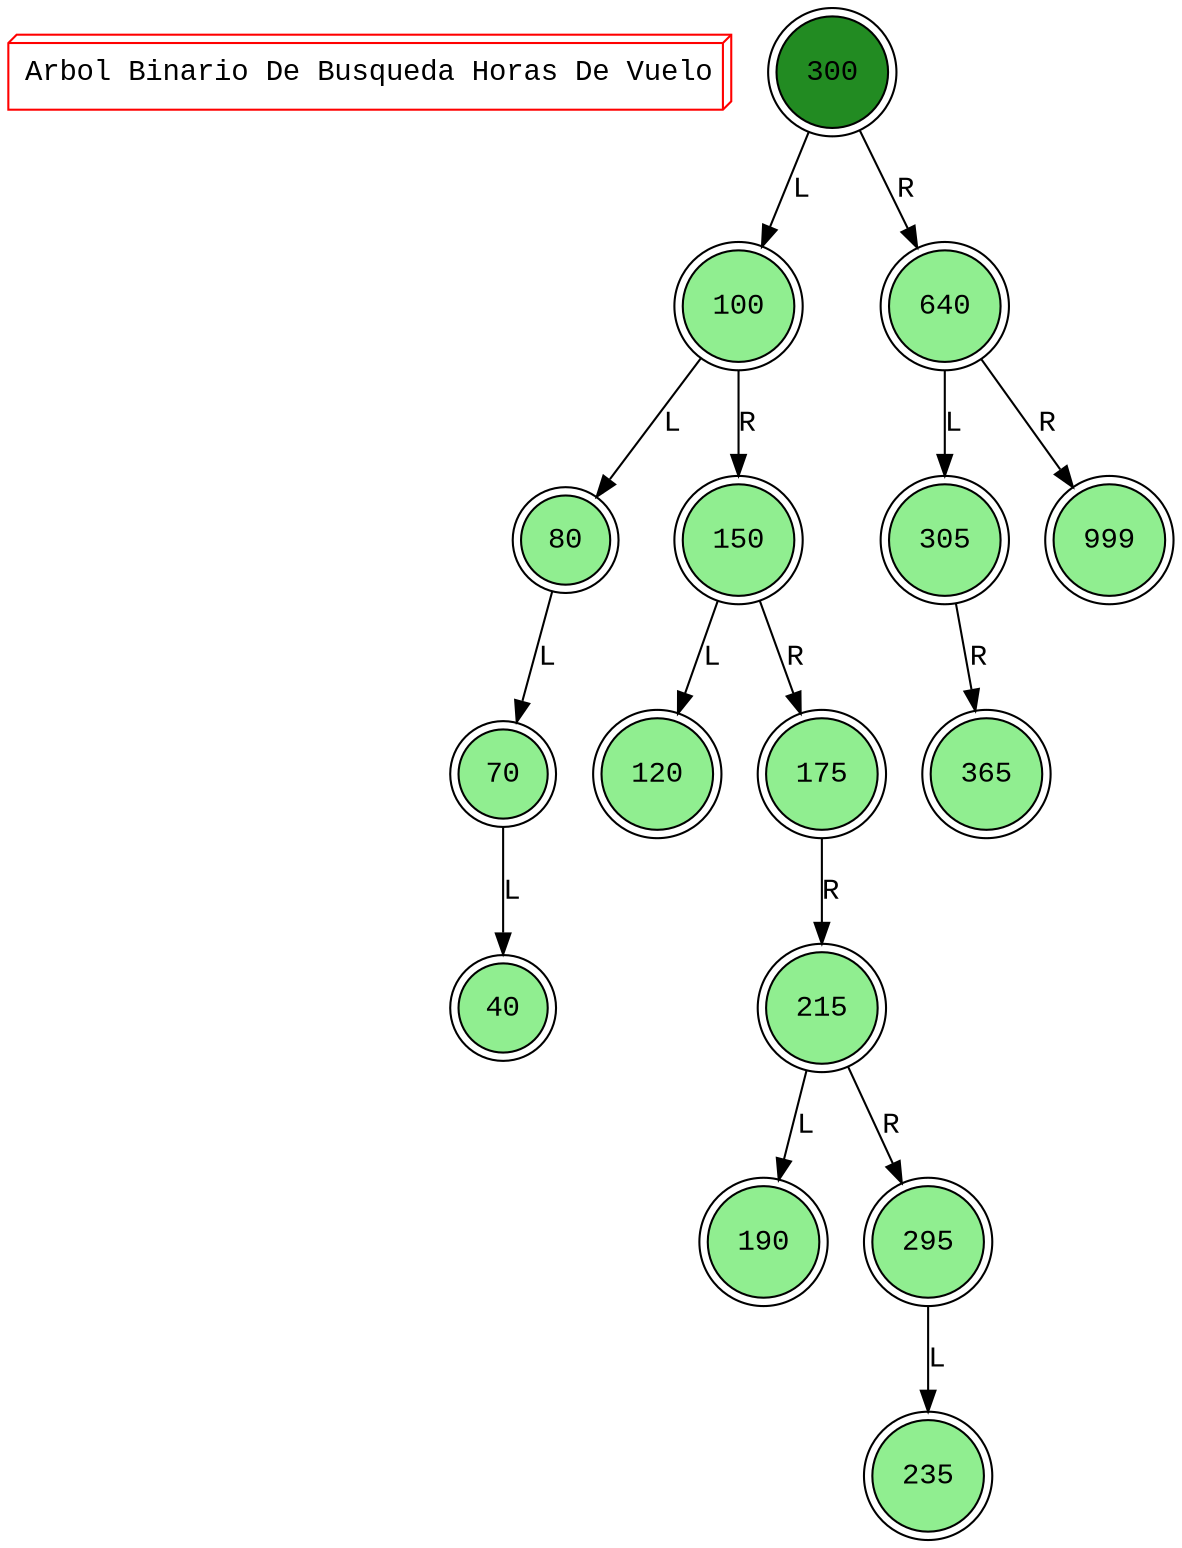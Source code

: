digraph G {
node [shape=doublecircle, fontname="Courier New"];
edge [fontname="Courier New"];
Titulo [fontname="Courier New", color=red shape=box3d label="Arbol Binario De Busqueda Horas De Vuelo"];
300 [style=filled, fillcolor=forestgreen];
300 -> 100 [label="L"];
100 [style=filled, fillcolor=lightgreen];
100 -> 80 [label="L"];
80 [style=filled, fillcolor=lightgreen];
80 -> 70 [label="L"];
70 [style=filled, fillcolor=lightgreen];
70 -> 40 [label="L"];
40 [style=filled, fillcolor=lightgreen];
100 -> 150 [label="R"];
150 [style=filled, fillcolor=lightgreen];
150 -> 120 [label="L"];
120 [style=filled, fillcolor=lightgreen];
150 -> 175 [label="R"];
175 [style=filled, fillcolor=lightgreen];
175 -> 215 [label="R"];
215 [style=filled, fillcolor=lightgreen];
215 -> 190 [label="L"];
190 [style=filled, fillcolor=lightgreen];
215 -> 295 [label="R"];
295 [style=filled, fillcolor=lightgreen];
295 -> 235 [label="L"];
235 [style=filled, fillcolor=lightgreen];
300 -> 640 [label="R"];
640 [style=filled, fillcolor=lightgreen];
640 -> 305 [label="L"];
305 [style=filled, fillcolor=lightgreen];
305 -> 365 [label="R"];
365 [style=filled, fillcolor=lightgreen];
640 -> 999 [label="R"];
999 [style=filled, fillcolor=lightgreen];
}

